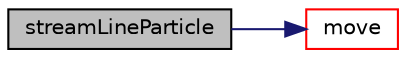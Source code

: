 digraph "streamLineParticle"
{
  bgcolor="transparent";
  edge [fontname="Helvetica",fontsize="10",labelfontname="Helvetica",labelfontsize="10"];
  node [fontname="Helvetica",fontsize="10",shape=record];
  rankdir="LR";
  Node1 [label="streamLineParticle",height=0.2,width=0.4,color="black", fillcolor="grey75", style="filled", fontcolor="black"];
  Node1 -> Node2 [color="midnightblue",fontsize="10",style="solid",fontname="Helvetica"];
  Node2 [label="move",height=0.2,width=0.4,color="red",URL="$a02543.html#ab2af4f225a9c3e9d8789961151f121ac",tooltip="Track all particles to their end point. "];
}

